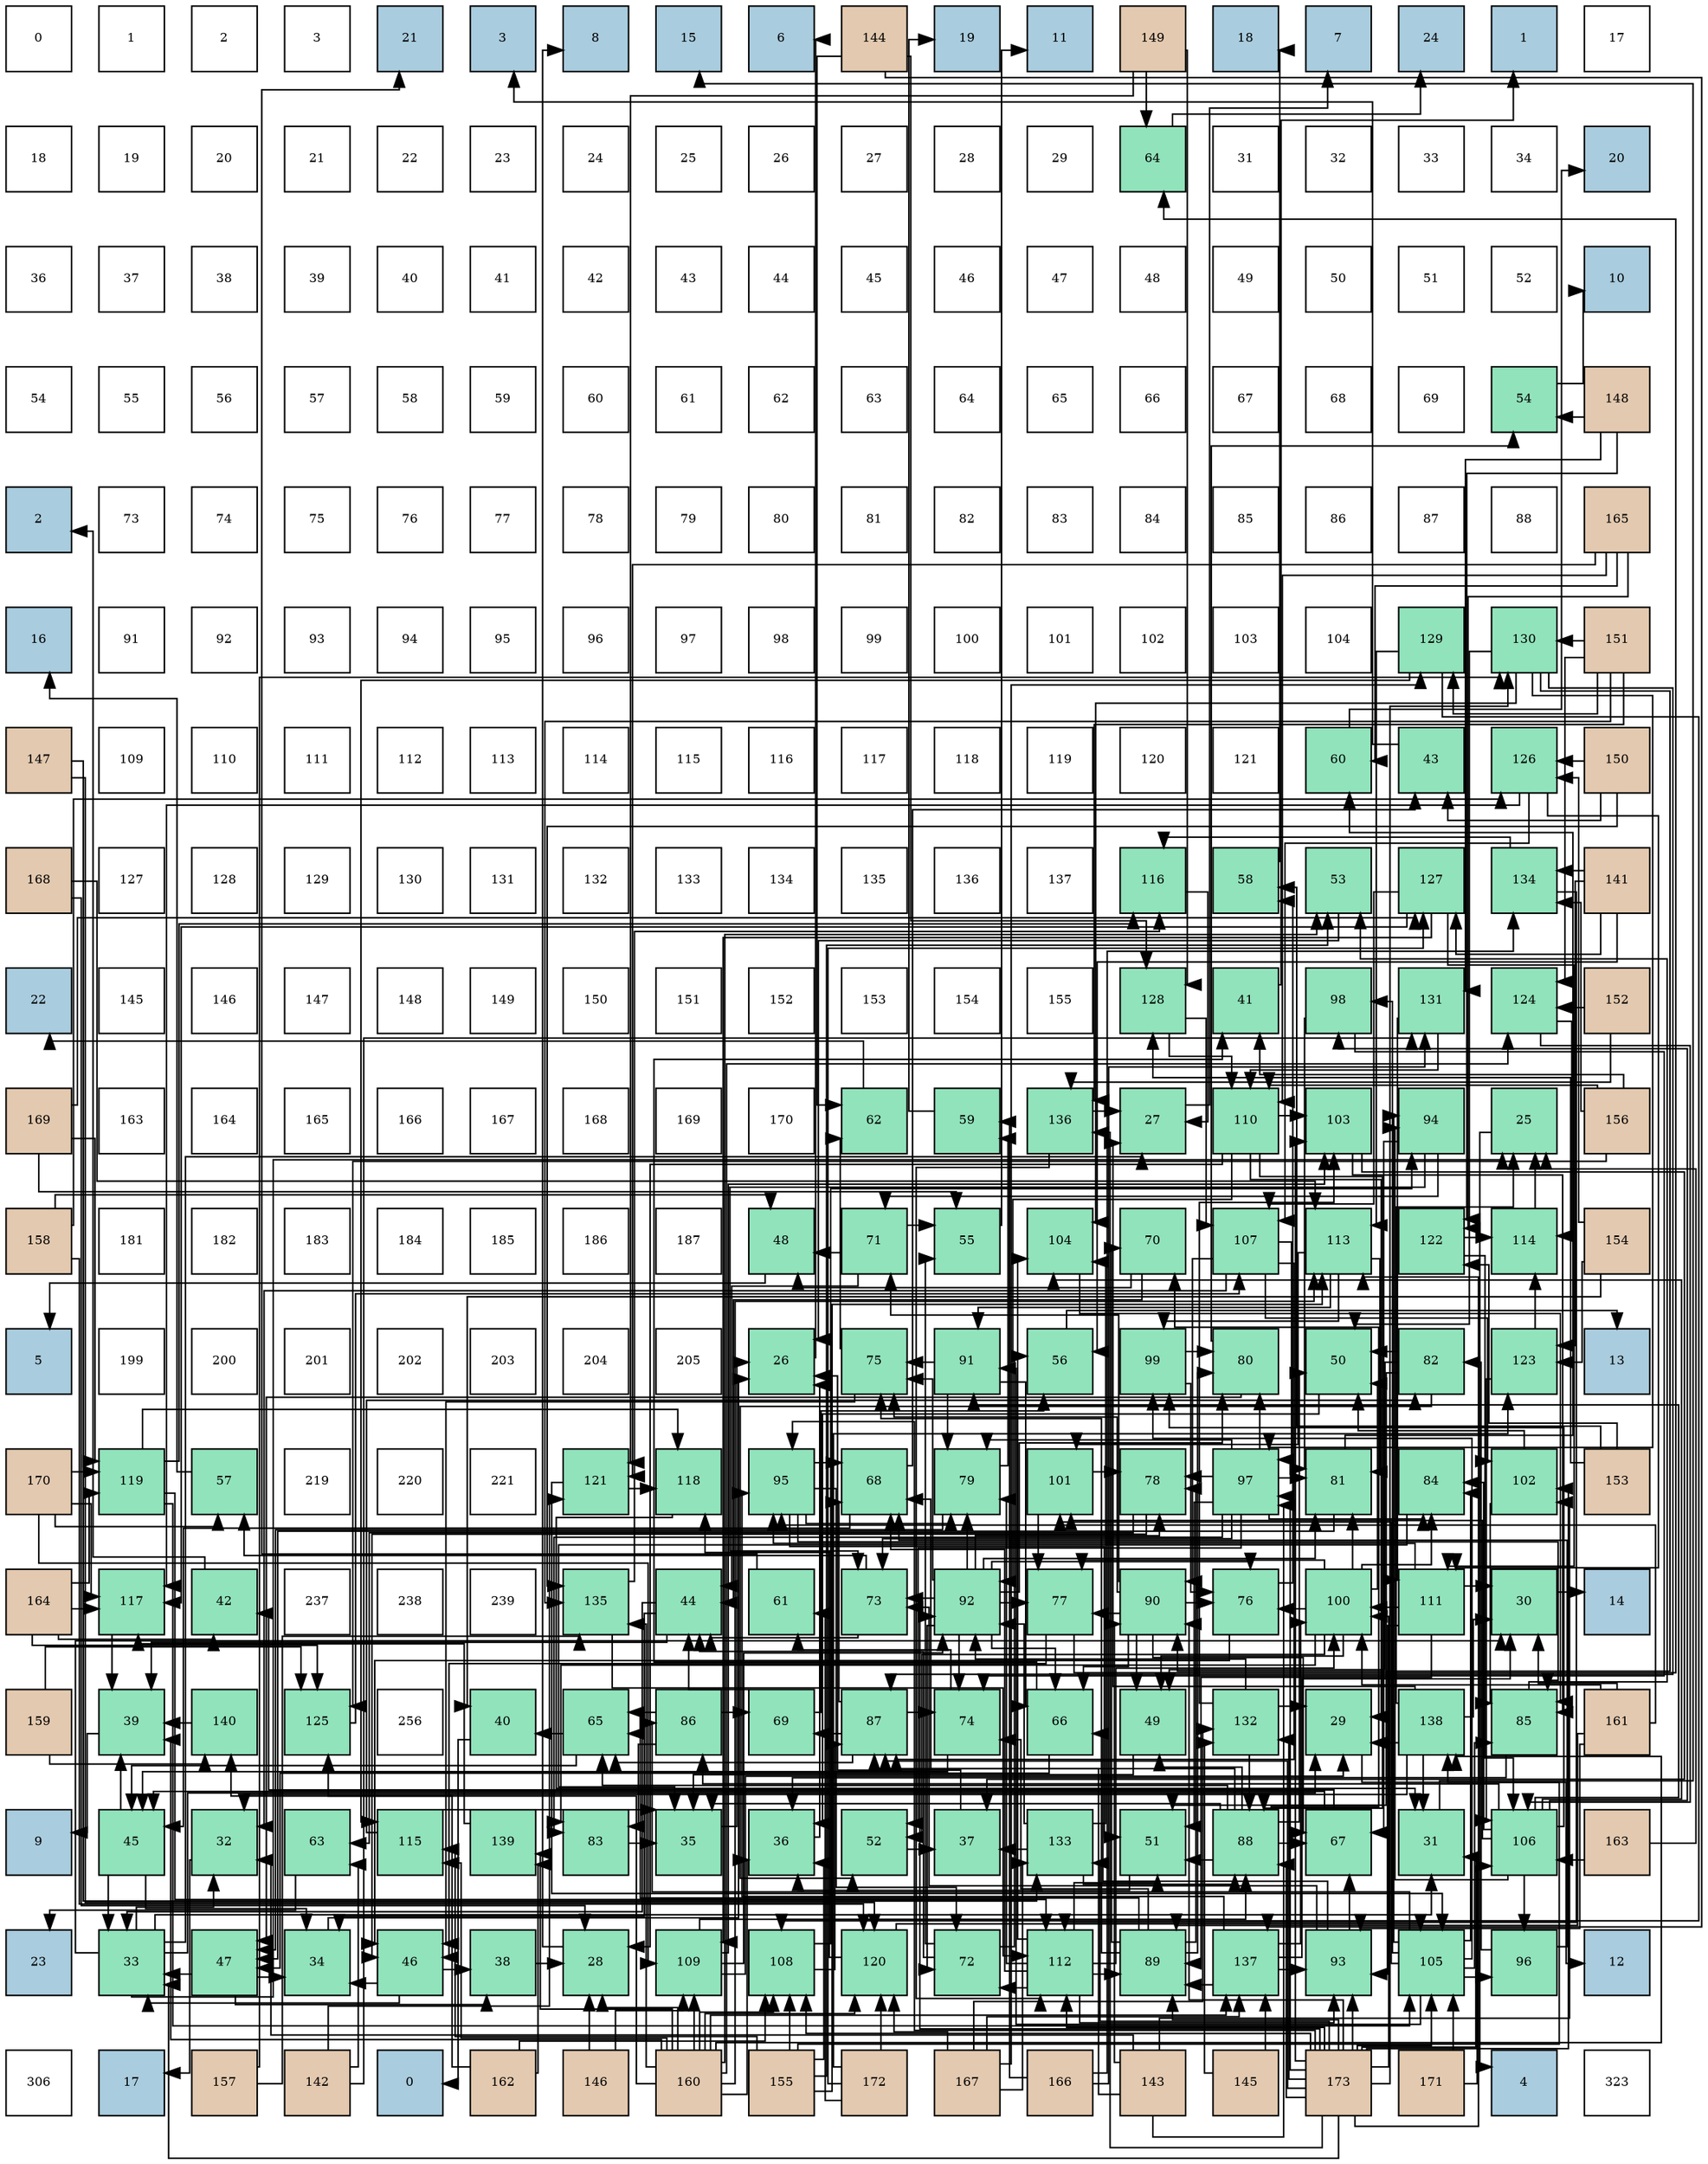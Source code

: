digraph layout{
 rankdir=TB;
 splines=ortho;
 node [style=filled shape=square fixedsize=true width=0.6];
0[label="0", fontsize=8, fillcolor="#ffffff"];
1[label="1", fontsize=8, fillcolor="#ffffff"];
2[label="2", fontsize=8, fillcolor="#ffffff"];
3[label="3", fontsize=8, fillcolor="#ffffff"];
4[label="21", fontsize=8, fillcolor="#a9ccde"];
5[label="3", fontsize=8, fillcolor="#a9ccde"];
6[label="8", fontsize=8, fillcolor="#a9ccde"];
7[label="15", fontsize=8, fillcolor="#a9ccde"];
8[label="6", fontsize=8, fillcolor="#a9ccde"];
9[label="144", fontsize=8, fillcolor="#e3c9af"];
10[label="19", fontsize=8, fillcolor="#a9ccde"];
11[label="11", fontsize=8, fillcolor="#a9ccde"];
12[label="149", fontsize=8, fillcolor="#e3c9af"];
13[label="18", fontsize=8, fillcolor="#a9ccde"];
14[label="7", fontsize=8, fillcolor="#a9ccde"];
15[label="24", fontsize=8, fillcolor="#a9ccde"];
16[label="1", fontsize=8, fillcolor="#a9ccde"];
17[label="17", fontsize=8, fillcolor="#ffffff"];
18[label="18", fontsize=8, fillcolor="#ffffff"];
19[label="19", fontsize=8, fillcolor="#ffffff"];
20[label="20", fontsize=8, fillcolor="#ffffff"];
21[label="21", fontsize=8, fillcolor="#ffffff"];
22[label="22", fontsize=8, fillcolor="#ffffff"];
23[label="23", fontsize=8, fillcolor="#ffffff"];
24[label="24", fontsize=8, fillcolor="#ffffff"];
25[label="25", fontsize=8, fillcolor="#ffffff"];
26[label="26", fontsize=8, fillcolor="#ffffff"];
27[label="27", fontsize=8, fillcolor="#ffffff"];
28[label="28", fontsize=8, fillcolor="#ffffff"];
29[label="29", fontsize=8, fillcolor="#ffffff"];
30[label="64", fontsize=8, fillcolor="#91e3bb"];
31[label="31", fontsize=8, fillcolor="#ffffff"];
32[label="32", fontsize=8, fillcolor="#ffffff"];
33[label="33", fontsize=8, fillcolor="#ffffff"];
34[label="34", fontsize=8, fillcolor="#ffffff"];
35[label="20", fontsize=8, fillcolor="#a9ccde"];
36[label="36", fontsize=8, fillcolor="#ffffff"];
37[label="37", fontsize=8, fillcolor="#ffffff"];
38[label="38", fontsize=8, fillcolor="#ffffff"];
39[label="39", fontsize=8, fillcolor="#ffffff"];
40[label="40", fontsize=8, fillcolor="#ffffff"];
41[label="41", fontsize=8, fillcolor="#ffffff"];
42[label="42", fontsize=8, fillcolor="#ffffff"];
43[label="43", fontsize=8, fillcolor="#ffffff"];
44[label="44", fontsize=8, fillcolor="#ffffff"];
45[label="45", fontsize=8, fillcolor="#ffffff"];
46[label="46", fontsize=8, fillcolor="#ffffff"];
47[label="47", fontsize=8, fillcolor="#ffffff"];
48[label="48", fontsize=8, fillcolor="#ffffff"];
49[label="49", fontsize=8, fillcolor="#ffffff"];
50[label="50", fontsize=8, fillcolor="#ffffff"];
51[label="51", fontsize=8, fillcolor="#ffffff"];
52[label="52", fontsize=8, fillcolor="#ffffff"];
53[label="10", fontsize=8, fillcolor="#a9ccde"];
54[label="54", fontsize=8, fillcolor="#ffffff"];
55[label="55", fontsize=8, fillcolor="#ffffff"];
56[label="56", fontsize=8, fillcolor="#ffffff"];
57[label="57", fontsize=8, fillcolor="#ffffff"];
58[label="58", fontsize=8, fillcolor="#ffffff"];
59[label="59", fontsize=8, fillcolor="#ffffff"];
60[label="60", fontsize=8, fillcolor="#ffffff"];
61[label="61", fontsize=8, fillcolor="#ffffff"];
62[label="62", fontsize=8, fillcolor="#ffffff"];
63[label="63", fontsize=8, fillcolor="#ffffff"];
64[label="64", fontsize=8, fillcolor="#ffffff"];
65[label="65", fontsize=8, fillcolor="#ffffff"];
66[label="66", fontsize=8, fillcolor="#ffffff"];
67[label="67", fontsize=8, fillcolor="#ffffff"];
68[label="68", fontsize=8, fillcolor="#ffffff"];
69[label="69", fontsize=8, fillcolor="#ffffff"];
70[label="54", fontsize=8, fillcolor="#91e3bb"];
71[label="148", fontsize=8, fillcolor="#e3c9af"];
72[label="2", fontsize=8, fillcolor="#a9ccde"];
73[label="73", fontsize=8, fillcolor="#ffffff"];
74[label="74", fontsize=8, fillcolor="#ffffff"];
75[label="75", fontsize=8, fillcolor="#ffffff"];
76[label="76", fontsize=8, fillcolor="#ffffff"];
77[label="77", fontsize=8, fillcolor="#ffffff"];
78[label="78", fontsize=8, fillcolor="#ffffff"];
79[label="79", fontsize=8, fillcolor="#ffffff"];
80[label="80", fontsize=8, fillcolor="#ffffff"];
81[label="81", fontsize=8, fillcolor="#ffffff"];
82[label="82", fontsize=8, fillcolor="#ffffff"];
83[label="83", fontsize=8, fillcolor="#ffffff"];
84[label="84", fontsize=8, fillcolor="#ffffff"];
85[label="85", fontsize=8, fillcolor="#ffffff"];
86[label="86", fontsize=8, fillcolor="#ffffff"];
87[label="87", fontsize=8, fillcolor="#ffffff"];
88[label="88", fontsize=8, fillcolor="#ffffff"];
89[label="165", fontsize=8, fillcolor="#e3c9af"];
90[label="16", fontsize=8, fillcolor="#a9ccde"];
91[label="91", fontsize=8, fillcolor="#ffffff"];
92[label="92", fontsize=8, fillcolor="#ffffff"];
93[label="93", fontsize=8, fillcolor="#ffffff"];
94[label="94", fontsize=8, fillcolor="#ffffff"];
95[label="95", fontsize=8, fillcolor="#ffffff"];
96[label="96", fontsize=8, fillcolor="#ffffff"];
97[label="97", fontsize=8, fillcolor="#ffffff"];
98[label="98", fontsize=8, fillcolor="#ffffff"];
99[label="99", fontsize=8, fillcolor="#ffffff"];
100[label="100", fontsize=8, fillcolor="#ffffff"];
101[label="101", fontsize=8, fillcolor="#ffffff"];
102[label="102", fontsize=8, fillcolor="#ffffff"];
103[label="103", fontsize=8, fillcolor="#ffffff"];
104[label="104", fontsize=8, fillcolor="#ffffff"];
105[label="129", fontsize=8, fillcolor="#91e3bb"];
106[label="130", fontsize=8, fillcolor="#91e3bb"];
107[label="151", fontsize=8, fillcolor="#e3c9af"];
108[label="147", fontsize=8, fillcolor="#e3c9af"];
109[label="109", fontsize=8, fillcolor="#ffffff"];
110[label="110", fontsize=8, fillcolor="#ffffff"];
111[label="111", fontsize=8, fillcolor="#ffffff"];
112[label="112", fontsize=8, fillcolor="#ffffff"];
113[label="113", fontsize=8, fillcolor="#ffffff"];
114[label="114", fontsize=8, fillcolor="#ffffff"];
115[label="115", fontsize=8, fillcolor="#ffffff"];
116[label="116", fontsize=8, fillcolor="#ffffff"];
117[label="117", fontsize=8, fillcolor="#ffffff"];
118[label="118", fontsize=8, fillcolor="#ffffff"];
119[label="119", fontsize=8, fillcolor="#ffffff"];
120[label="120", fontsize=8, fillcolor="#ffffff"];
121[label="121", fontsize=8, fillcolor="#ffffff"];
122[label="60", fontsize=8, fillcolor="#91e3bb"];
123[label="43", fontsize=8, fillcolor="#91e3bb"];
124[label="126", fontsize=8, fillcolor="#91e3bb"];
125[label="150", fontsize=8, fillcolor="#e3c9af"];
126[label="168", fontsize=8, fillcolor="#e3c9af"];
127[label="127", fontsize=8, fillcolor="#ffffff"];
128[label="128", fontsize=8, fillcolor="#ffffff"];
129[label="129", fontsize=8, fillcolor="#ffffff"];
130[label="130", fontsize=8, fillcolor="#ffffff"];
131[label="131", fontsize=8, fillcolor="#ffffff"];
132[label="132", fontsize=8, fillcolor="#ffffff"];
133[label="133", fontsize=8, fillcolor="#ffffff"];
134[label="134", fontsize=8, fillcolor="#ffffff"];
135[label="135", fontsize=8, fillcolor="#ffffff"];
136[label="136", fontsize=8, fillcolor="#ffffff"];
137[label="137", fontsize=8, fillcolor="#ffffff"];
138[label="116", fontsize=8, fillcolor="#91e3bb"];
139[label="58", fontsize=8, fillcolor="#91e3bb"];
140[label="53", fontsize=8, fillcolor="#91e3bb"];
141[label="127", fontsize=8, fillcolor="#91e3bb"];
142[label="134", fontsize=8, fillcolor="#91e3bb"];
143[label="141", fontsize=8, fillcolor="#e3c9af"];
144[label="22", fontsize=8, fillcolor="#a9ccde"];
145[label="145", fontsize=8, fillcolor="#ffffff"];
146[label="146", fontsize=8, fillcolor="#ffffff"];
147[label="147", fontsize=8, fillcolor="#ffffff"];
148[label="148", fontsize=8, fillcolor="#ffffff"];
149[label="149", fontsize=8, fillcolor="#ffffff"];
150[label="150", fontsize=8, fillcolor="#ffffff"];
151[label="151", fontsize=8, fillcolor="#ffffff"];
152[label="152", fontsize=8, fillcolor="#ffffff"];
153[label="153", fontsize=8, fillcolor="#ffffff"];
154[label="154", fontsize=8, fillcolor="#ffffff"];
155[label="155", fontsize=8, fillcolor="#ffffff"];
156[label="128", fontsize=8, fillcolor="#91e3bb"];
157[label="41", fontsize=8, fillcolor="#91e3bb"];
158[label="98", fontsize=8, fillcolor="#91e3bb"];
159[label="131", fontsize=8, fillcolor="#91e3bb"];
160[label="124", fontsize=8, fillcolor="#91e3bb"];
161[label="152", fontsize=8, fillcolor="#e3c9af"];
162[label="169", fontsize=8, fillcolor="#e3c9af"];
163[label="163", fontsize=8, fillcolor="#ffffff"];
164[label="164", fontsize=8, fillcolor="#ffffff"];
165[label="165", fontsize=8, fillcolor="#ffffff"];
166[label="166", fontsize=8, fillcolor="#ffffff"];
167[label="167", fontsize=8, fillcolor="#ffffff"];
168[label="168", fontsize=8, fillcolor="#ffffff"];
169[label="169", fontsize=8, fillcolor="#ffffff"];
170[label="170", fontsize=8, fillcolor="#ffffff"];
171[label="62", fontsize=8, fillcolor="#91e3bb"];
172[label="59", fontsize=8, fillcolor="#91e3bb"];
173[label="136", fontsize=8, fillcolor="#91e3bb"];
174[label="27", fontsize=8, fillcolor="#91e3bb"];
175[label="110", fontsize=8, fillcolor="#91e3bb"];
176[label="103", fontsize=8, fillcolor="#91e3bb"];
177[label="94", fontsize=8, fillcolor="#91e3bb"];
178[label="25", fontsize=8, fillcolor="#91e3bb"];
179[label="156", fontsize=8, fillcolor="#e3c9af"];
180[label="158", fontsize=8, fillcolor="#e3c9af"];
181[label="181", fontsize=8, fillcolor="#ffffff"];
182[label="182", fontsize=8, fillcolor="#ffffff"];
183[label="183", fontsize=8, fillcolor="#ffffff"];
184[label="184", fontsize=8, fillcolor="#ffffff"];
185[label="185", fontsize=8, fillcolor="#ffffff"];
186[label="186", fontsize=8, fillcolor="#ffffff"];
187[label="187", fontsize=8, fillcolor="#ffffff"];
188[label="48", fontsize=8, fillcolor="#91e3bb"];
189[label="71", fontsize=8, fillcolor="#91e3bb"];
190[label="55", fontsize=8, fillcolor="#91e3bb"];
191[label="104", fontsize=8, fillcolor="#91e3bb"];
192[label="70", fontsize=8, fillcolor="#91e3bb"];
193[label="107", fontsize=8, fillcolor="#91e3bb"];
194[label="113", fontsize=8, fillcolor="#91e3bb"];
195[label="122", fontsize=8, fillcolor="#91e3bb"];
196[label="114", fontsize=8, fillcolor="#91e3bb"];
197[label="154", fontsize=8, fillcolor="#e3c9af"];
198[label="5", fontsize=8, fillcolor="#a9ccde"];
199[label="199", fontsize=8, fillcolor="#ffffff"];
200[label="200", fontsize=8, fillcolor="#ffffff"];
201[label="201", fontsize=8, fillcolor="#ffffff"];
202[label="202", fontsize=8, fillcolor="#ffffff"];
203[label="203", fontsize=8, fillcolor="#ffffff"];
204[label="204", fontsize=8, fillcolor="#ffffff"];
205[label="205", fontsize=8, fillcolor="#ffffff"];
206[label="26", fontsize=8, fillcolor="#91e3bb"];
207[label="75", fontsize=8, fillcolor="#91e3bb"];
208[label="91", fontsize=8, fillcolor="#91e3bb"];
209[label="56", fontsize=8, fillcolor="#91e3bb"];
210[label="99", fontsize=8, fillcolor="#91e3bb"];
211[label="80", fontsize=8, fillcolor="#91e3bb"];
212[label="50", fontsize=8, fillcolor="#91e3bb"];
213[label="82", fontsize=8, fillcolor="#91e3bb"];
214[label="123", fontsize=8, fillcolor="#91e3bb"];
215[label="13", fontsize=8, fillcolor="#a9ccde"];
216[label="170", fontsize=8, fillcolor="#e3c9af"];
217[label="119", fontsize=8, fillcolor="#91e3bb"];
218[label="57", fontsize=8, fillcolor="#91e3bb"];
219[label="219", fontsize=8, fillcolor="#ffffff"];
220[label="220", fontsize=8, fillcolor="#ffffff"];
221[label="221", fontsize=8, fillcolor="#ffffff"];
222[label="121", fontsize=8, fillcolor="#91e3bb"];
223[label="118", fontsize=8, fillcolor="#91e3bb"];
224[label="95", fontsize=8, fillcolor="#91e3bb"];
225[label="68", fontsize=8, fillcolor="#91e3bb"];
226[label="79", fontsize=8, fillcolor="#91e3bb"];
227[label="101", fontsize=8, fillcolor="#91e3bb"];
228[label="78", fontsize=8, fillcolor="#91e3bb"];
229[label="97", fontsize=8, fillcolor="#91e3bb"];
230[label="81", fontsize=8, fillcolor="#91e3bb"];
231[label="84", fontsize=8, fillcolor="#91e3bb"];
232[label="102", fontsize=8, fillcolor="#91e3bb"];
233[label="153", fontsize=8, fillcolor="#e3c9af"];
234[label="164", fontsize=8, fillcolor="#e3c9af"];
235[label="117", fontsize=8, fillcolor="#91e3bb"];
236[label="42", fontsize=8, fillcolor="#91e3bb"];
237[label="237", fontsize=8, fillcolor="#ffffff"];
238[label="238", fontsize=8, fillcolor="#ffffff"];
239[label="239", fontsize=8, fillcolor="#ffffff"];
240[label="135", fontsize=8, fillcolor="#91e3bb"];
241[label="44", fontsize=8, fillcolor="#91e3bb"];
242[label="61", fontsize=8, fillcolor="#91e3bb"];
243[label="73", fontsize=8, fillcolor="#91e3bb"];
244[label="92", fontsize=8, fillcolor="#91e3bb"];
245[label="77", fontsize=8, fillcolor="#91e3bb"];
246[label="90", fontsize=8, fillcolor="#91e3bb"];
247[label="76", fontsize=8, fillcolor="#91e3bb"];
248[label="100", fontsize=8, fillcolor="#91e3bb"];
249[label="111", fontsize=8, fillcolor="#91e3bb"];
250[label="30", fontsize=8, fillcolor="#91e3bb"];
251[label="14", fontsize=8, fillcolor="#a9ccde"];
252[label="159", fontsize=8, fillcolor="#e3c9af"];
253[label="39", fontsize=8, fillcolor="#91e3bb"];
254[label="140", fontsize=8, fillcolor="#91e3bb"];
255[label="125", fontsize=8, fillcolor="#91e3bb"];
256[label="256", fontsize=8, fillcolor="#ffffff"];
257[label="40", fontsize=8, fillcolor="#91e3bb"];
258[label="65", fontsize=8, fillcolor="#91e3bb"];
259[label="86", fontsize=8, fillcolor="#91e3bb"];
260[label="69", fontsize=8, fillcolor="#91e3bb"];
261[label="87", fontsize=8, fillcolor="#91e3bb"];
262[label="74", fontsize=8, fillcolor="#91e3bb"];
263[label="66", fontsize=8, fillcolor="#91e3bb"];
264[label="49", fontsize=8, fillcolor="#91e3bb"];
265[label="132", fontsize=8, fillcolor="#91e3bb"];
266[label="29", fontsize=8, fillcolor="#91e3bb"];
267[label="138", fontsize=8, fillcolor="#91e3bb"];
268[label="85", fontsize=8, fillcolor="#91e3bb"];
269[label="161", fontsize=8, fillcolor="#e3c9af"];
270[label="9", fontsize=8, fillcolor="#a9ccde"];
271[label="45", fontsize=8, fillcolor="#91e3bb"];
272[label="32", fontsize=8, fillcolor="#91e3bb"];
273[label="63", fontsize=8, fillcolor="#91e3bb"];
274[label="115", fontsize=8, fillcolor="#91e3bb"];
275[label="139", fontsize=8, fillcolor="#91e3bb"];
276[label="83", fontsize=8, fillcolor="#91e3bb"];
277[label="35", fontsize=8, fillcolor="#91e3bb"];
278[label="36", fontsize=8, fillcolor="#91e3bb"];
279[label="52", fontsize=8, fillcolor="#91e3bb"];
280[label="37", fontsize=8, fillcolor="#91e3bb"];
281[label="133", fontsize=8, fillcolor="#91e3bb"];
282[label="51", fontsize=8, fillcolor="#91e3bb"];
283[label="88", fontsize=8, fillcolor="#91e3bb"];
284[label="67", fontsize=8, fillcolor="#91e3bb"];
285[label="31", fontsize=8, fillcolor="#91e3bb"];
286[label="106", fontsize=8, fillcolor="#91e3bb"];
287[label="163", fontsize=8, fillcolor="#e3c9af"];
288[label="23", fontsize=8, fillcolor="#a9ccde"];
289[label="33", fontsize=8, fillcolor="#91e3bb"];
290[label="47", fontsize=8, fillcolor="#91e3bb"];
291[label="34", fontsize=8, fillcolor="#91e3bb"];
292[label="46", fontsize=8, fillcolor="#91e3bb"];
293[label="38", fontsize=8, fillcolor="#91e3bb"];
294[label="28", fontsize=8, fillcolor="#91e3bb"];
295[label="109", fontsize=8, fillcolor="#91e3bb"];
296[label="108", fontsize=8, fillcolor="#91e3bb"];
297[label="120", fontsize=8, fillcolor="#91e3bb"];
298[label="72", fontsize=8, fillcolor="#91e3bb"];
299[label="112", fontsize=8, fillcolor="#91e3bb"];
300[label="89", fontsize=8, fillcolor="#91e3bb"];
301[label="137", fontsize=8, fillcolor="#91e3bb"];
302[label="93", fontsize=8, fillcolor="#91e3bb"];
303[label="105", fontsize=8, fillcolor="#91e3bb"];
304[label="96", fontsize=8, fillcolor="#91e3bb"];
305[label="12", fontsize=8, fillcolor="#a9ccde"];
306[label="306", fontsize=8, fillcolor="#ffffff"];
307[label="17", fontsize=8, fillcolor="#a9ccde"];
308[label="157", fontsize=8, fillcolor="#e3c9af"];
309[label="142", fontsize=8, fillcolor="#e3c9af"];
310[label="0", fontsize=8, fillcolor="#a9ccde"];
311[label="162", fontsize=8, fillcolor="#e3c9af"];
312[label="146", fontsize=8, fillcolor="#e3c9af"];
313[label="160", fontsize=8, fillcolor="#e3c9af"];
314[label="155", fontsize=8, fillcolor="#e3c9af"];
315[label="172", fontsize=8, fillcolor="#e3c9af"];
316[label="167", fontsize=8, fillcolor="#e3c9af"];
317[label="166", fontsize=8, fillcolor="#e3c9af"];
318[label="143", fontsize=8, fillcolor="#e3c9af"];
319[label="145", fontsize=8, fillcolor="#e3c9af"];
320[label="173", fontsize=8, fillcolor="#e3c9af"];
321[label="171", fontsize=8, fillcolor="#e3c9af"];
322[label="4", fontsize=8, fillcolor="#a9ccde"];
323[label="323", fontsize=8, fillcolor="#ffffff"];
edge [constraint=false, style=vis];178 -> 322;
206 -> 8;
174 -> 14;
294 -> 6;
266 -> 305;
250 -> 251;
285 -> 7;
272 -> 307;
289 -> 178;
289 -> 174;
289 -> 266;
289 -> 250;
289 -> 285;
289 -> 272;
291 -> 206;
277 -> 206;
278 -> 206;
280 -> 206;
293 -> 294;
253 -> 270;
257 -> 310;
157 -> 16;
236 -> 72;
123 -> 5;
241 -> 289;
241 -> 291;
241 -> 253;
271 -> 289;
271 -> 291;
271 -> 253;
292 -> 289;
292 -> 291;
292 -> 293;
290 -> 289;
290 -> 291;
290 -> 293;
188 -> 198;
264 -> 277;
212 -> 278;
282 -> 278;
279 -> 280;
140 -> 206;
70 -> 53;
190 -> 11;
209 -> 215;
218 -> 90;
139 -> 13;
172 -> 10;
122 -> 35;
242 -> 4;
171 -> 144;
273 -> 288;
30 -> 15;
258 -> 257;
258 -> 271;
263 -> 157;
263 -> 290;
284 -> 236;
284 -> 271;
225 -> 123;
225 -> 271;
260 -> 241;
260 -> 209;
192 -> 241;
192 -> 188;
189 -> 241;
189 -> 188;
189 -> 190;
298 -> 241;
298 -> 190;
298 -> 209;
243 -> 241;
243 -> 218;
262 -> 271;
262 -> 242;
207 -> 292;
207 -> 171;
247 -> 292;
247 -> 139;
245 -> 292;
245 -> 30;
228 -> 292;
228 -> 273;
226 -> 290;
226 -> 172;
211 -> 290;
211 -> 70;
230 -> 290;
230 -> 122;
213 -> 264;
213 -> 212;
213 -> 282;
213 -> 279;
276 -> 277;
231 -> 277;
268 -> 278;
268 -> 140;
259 -> 258;
259 -> 260;
259 -> 276;
261 -> 258;
261 -> 225;
261 -> 260;
261 -> 262;
283 -> 277;
283 -> 264;
283 -> 212;
283 -> 282;
283 -> 258;
283 -> 284;
283 -> 225;
283 -> 192;
300 -> 258;
300 -> 192;
300 -> 262;
300 -> 207;
300 -> 228;
300 -> 211;
246 -> 264;
246 -> 263;
246 -> 284;
246 -> 189;
246 -> 207;
246 -> 247;
246 -> 245;
208 -> 263;
208 -> 207;
208 -> 226;
244 -> 263;
244 -> 298;
244 -> 243;
244 -> 262;
244 -> 207;
244 -> 247;
244 -> 245;
244 -> 228;
244 -> 226;
244 -> 211;
244 -> 230;
302 -> 263;
302 -> 284;
302 -> 243;
177 -> 284;
177 -> 189;
177 -> 243;
224 -> 282;
224 -> 225;
224 -> 298;
224 -> 226;
224 -> 268;
304 -> 225;
304 -> 213;
229 -> 282;
229 -> 279;
229 -> 243;
229 -> 228;
229 -> 226;
229 -> 211;
229 -> 230;
229 -> 276;
229 -> 231;
158 -> 262;
158 -> 230;
210 -> 247;
210 -> 211;
248 -> 264;
248 -> 212;
248 -> 279;
248 -> 247;
248 -> 245;
248 -> 230;
248 -> 276;
248 -> 231;
227 -> 245;
227 -> 228;
232 -> 212;
232 -> 268;
176 -> 280;
176 -> 268;
191 -> 268;
303 -> 231;
303 -> 268;
303 -> 259;
303 -> 208;
303 -> 177;
303 -> 304;
303 -> 158;
303 -> 210;
303 -> 227;
286 -> 231;
286 -> 259;
286 -> 208;
286 -> 177;
286 -> 304;
286 -> 158;
286 -> 210;
286 -> 227;
286 -> 191;
193 -> 272;
193 -> 261;
193 -> 246;
193 -> 229;
193 -> 232;
296 -> 261;
296 -> 177;
295 -> 266;
295 -> 283;
295 -> 244;
295 -> 176;
175 -> 294;
175 -> 266;
175 -> 283;
175 -> 244;
175 -> 176;
249 -> 250;
249 -> 300;
249 -> 302;
249 -> 224;
249 -> 248;
299 -> 282;
299 -> 225;
299 -> 298;
299 -> 226;
299 -> 300;
299 -> 302;
299 -> 248;
299 -> 191;
194 -> 230;
194 -> 208;
194 -> 210;
194 -> 227;
196 -> 178;
274 -> 277;
274 -> 213;
138 -> 174;
235 -> 253;
223 -> 285;
217 -> 303;
217 -> 299;
217 -> 138;
217 -> 223;
297 -> 303;
297 -> 223;
222 -> 303;
222 -> 223;
195 -> 286;
195 -> 196;
214 -> 286;
214 -> 196;
160 -> 286;
160 -> 196;
255 -> 193;
124 -> 193;
124 -> 249;
124 -> 235;
141 -> 193;
141 -> 295;
141 -> 249;
141 -> 235;
156 -> 193;
156 -> 175;
105 -> 296;
105 -> 194;
105 -> 274;
106 -> 212;
106 -> 261;
106 -> 246;
106 -> 229;
106 -> 191;
159 -> 175;
159 -> 249;
265 -> 266;
265 -> 283;
265 -> 244;
265 -> 176;
281 -> 280;
281 -> 283;
281 -> 244;
281 -> 191;
142 -> 299;
142 -> 138;
240 -> 299;
240 -> 138;
173 -> 174;
173 -> 299;
301 -> 250;
301 -> 300;
301 -> 302;
301 -> 224;
301 -> 248;
267 -> 178;
267 -> 174;
267 -> 266;
267 -> 250;
267 -> 285;
267 -> 272;
275 -> 235;
254 -> 253;
143 -> 209;
143 -> 214;
143 -> 141;
143 -> 142;
309 -> 273;
309 -> 222;
309 -> 159;
318 -> 272;
318 -> 261;
318 -> 246;
318 -> 229;
318 -> 232;
9 -> 171;
9 -> 156;
9 -> 301;
319 -> 265;
319 -> 301;
312 -> 294;
312 -> 295;
108 -> 297;
108 -> 281;
71 -> 70;
71 -> 195;
71 -> 159;
12 -> 30;
12 -> 222;
12 -> 156;
125 -> 123;
125 -> 124;
125 -> 240;
107 -> 160;
107 -> 105;
107 -> 106;
107 -> 240;
107 -> 173;
161 -> 160;
161 -> 173;
233 -> 139;
233 -> 195;
233 -> 156;
197 -> 257;
197 -> 214;
197 -> 124;
314 -> 278;
314 -> 140;
314 -> 296;
314 -> 194;
314 -> 274;
314 -> 267;
179 -> 157;
179 -> 175;
179 -> 255;
179 -> 142;
308 -> 106;
308 -> 240;
180 -> 188;
180 -> 297;
180 -> 124;
252 -> 255;
252 -> 254;
313 -> 294;
313 -> 278;
313 -> 253;
313 -> 140;
313 -> 296;
313 -> 295;
313 -> 194;
313 -> 274;
313 -> 297;
313 -> 160;
313 -> 255;
313 -> 240;
313 -> 301;
313 -> 267;
313 -> 275;
269 -> 250;
269 -> 300;
269 -> 302;
269 -> 224;
269 -> 248;
311 -> 296;
311 -> 275;
311 -> 254;
287 -> 178;
287 -> 286;
234 -> 236;
234 -> 235;
234 -> 217;
234 -> 255;
89 -> 122;
89 -> 175;
89 -> 222;
89 -> 195;
317 -> 172;
317 -> 159;
317 -> 142;
316 -> 297;
316 -> 105;
316 -> 265;
316 -> 281;
316 -> 301;
126 -> 294;
126 -> 194;
162 -> 190;
162 -> 217;
162 -> 141;
216 -> 218;
216 -> 295;
216 -> 235;
216 -> 217;
321 -> 285;
321 -> 303;
315 -> 242;
315 -> 297;
315 -> 214;
315 -> 141;
320 -> 289;
320 -> 261;
320 -> 283;
320 -> 300;
320 -> 246;
320 -> 244;
320 -> 302;
320 -> 224;
320 -> 229;
320 -> 248;
320 -> 232;
320 -> 176;
320 -> 303;
320 -> 286;
320 -> 296;
320 -> 299;
320 -> 194;
320 -> 106;
320 -> 265;
320 -> 281;
320 -> 173;
edge [constraint=true, style=invis];
0 -> 18 -> 36 -> 54 -> 72 -> 90 -> 108 -> 126 -> 144 -> 162 -> 180 -> 198 -> 216 -> 234 -> 252 -> 270 -> 288 -> 306;
1 -> 19 -> 37 -> 55 -> 73 -> 91 -> 109 -> 127 -> 145 -> 163 -> 181 -> 199 -> 217 -> 235 -> 253 -> 271 -> 289 -> 307;
2 -> 20 -> 38 -> 56 -> 74 -> 92 -> 110 -> 128 -> 146 -> 164 -> 182 -> 200 -> 218 -> 236 -> 254 -> 272 -> 290 -> 308;
3 -> 21 -> 39 -> 57 -> 75 -> 93 -> 111 -> 129 -> 147 -> 165 -> 183 -> 201 -> 219 -> 237 -> 255 -> 273 -> 291 -> 309;
4 -> 22 -> 40 -> 58 -> 76 -> 94 -> 112 -> 130 -> 148 -> 166 -> 184 -> 202 -> 220 -> 238 -> 256 -> 274 -> 292 -> 310;
5 -> 23 -> 41 -> 59 -> 77 -> 95 -> 113 -> 131 -> 149 -> 167 -> 185 -> 203 -> 221 -> 239 -> 257 -> 275 -> 293 -> 311;
6 -> 24 -> 42 -> 60 -> 78 -> 96 -> 114 -> 132 -> 150 -> 168 -> 186 -> 204 -> 222 -> 240 -> 258 -> 276 -> 294 -> 312;
7 -> 25 -> 43 -> 61 -> 79 -> 97 -> 115 -> 133 -> 151 -> 169 -> 187 -> 205 -> 223 -> 241 -> 259 -> 277 -> 295 -> 313;
8 -> 26 -> 44 -> 62 -> 80 -> 98 -> 116 -> 134 -> 152 -> 170 -> 188 -> 206 -> 224 -> 242 -> 260 -> 278 -> 296 -> 314;
9 -> 27 -> 45 -> 63 -> 81 -> 99 -> 117 -> 135 -> 153 -> 171 -> 189 -> 207 -> 225 -> 243 -> 261 -> 279 -> 297 -> 315;
10 -> 28 -> 46 -> 64 -> 82 -> 100 -> 118 -> 136 -> 154 -> 172 -> 190 -> 208 -> 226 -> 244 -> 262 -> 280 -> 298 -> 316;
11 -> 29 -> 47 -> 65 -> 83 -> 101 -> 119 -> 137 -> 155 -> 173 -> 191 -> 209 -> 227 -> 245 -> 263 -> 281 -> 299 -> 317;
12 -> 30 -> 48 -> 66 -> 84 -> 102 -> 120 -> 138 -> 156 -> 174 -> 192 -> 210 -> 228 -> 246 -> 264 -> 282 -> 300 -> 318;
13 -> 31 -> 49 -> 67 -> 85 -> 103 -> 121 -> 139 -> 157 -> 175 -> 193 -> 211 -> 229 -> 247 -> 265 -> 283 -> 301 -> 319;
14 -> 32 -> 50 -> 68 -> 86 -> 104 -> 122 -> 140 -> 158 -> 176 -> 194 -> 212 -> 230 -> 248 -> 266 -> 284 -> 302 -> 320;
15 -> 33 -> 51 -> 69 -> 87 -> 105 -> 123 -> 141 -> 159 -> 177 -> 195 -> 213 -> 231 -> 249 -> 267 -> 285 -> 303 -> 321;
16 -> 34 -> 52 -> 70 -> 88 -> 106 -> 124 -> 142 -> 160 -> 178 -> 196 -> 214 -> 232 -> 250 -> 268 -> 286 -> 304 -> 322;
17 -> 35 -> 53 -> 71 -> 89 -> 107 -> 125 -> 143 -> 161 -> 179 -> 197 -> 215 -> 233 -> 251 -> 269 -> 287 -> 305 -> 323;
rank = same {0 -> 1 -> 2 -> 3 -> 4 -> 5 -> 6 -> 7 -> 8 -> 9 -> 10 -> 11 -> 12 -> 13 -> 14 -> 15 -> 16 -> 17};
rank = same {18 -> 19 -> 20 -> 21 -> 22 -> 23 -> 24 -> 25 -> 26 -> 27 -> 28 -> 29 -> 30 -> 31 -> 32 -> 33 -> 34 -> 35};
rank = same {36 -> 37 -> 38 -> 39 -> 40 -> 41 -> 42 -> 43 -> 44 -> 45 -> 46 -> 47 -> 48 -> 49 -> 50 -> 51 -> 52 -> 53};
rank = same {54 -> 55 -> 56 -> 57 -> 58 -> 59 -> 60 -> 61 -> 62 -> 63 -> 64 -> 65 -> 66 -> 67 -> 68 -> 69 -> 70 -> 71};
rank = same {72 -> 73 -> 74 -> 75 -> 76 -> 77 -> 78 -> 79 -> 80 -> 81 -> 82 -> 83 -> 84 -> 85 -> 86 -> 87 -> 88 -> 89};
rank = same {90 -> 91 -> 92 -> 93 -> 94 -> 95 -> 96 -> 97 -> 98 -> 99 -> 100 -> 101 -> 102 -> 103 -> 104 -> 105 -> 106 -> 107};
rank = same {108 -> 109 -> 110 -> 111 -> 112 -> 113 -> 114 -> 115 -> 116 -> 117 -> 118 -> 119 -> 120 -> 121 -> 122 -> 123 -> 124 -> 125};
rank = same {126 -> 127 -> 128 -> 129 -> 130 -> 131 -> 132 -> 133 -> 134 -> 135 -> 136 -> 137 -> 138 -> 139 -> 140 -> 141 -> 142 -> 143};
rank = same {144 -> 145 -> 146 -> 147 -> 148 -> 149 -> 150 -> 151 -> 152 -> 153 -> 154 -> 155 -> 156 -> 157 -> 158 -> 159 -> 160 -> 161};
rank = same {162 -> 163 -> 164 -> 165 -> 166 -> 167 -> 168 -> 169 -> 170 -> 171 -> 172 -> 173 -> 174 -> 175 -> 176 -> 177 -> 178 -> 179};
rank = same {180 -> 181 -> 182 -> 183 -> 184 -> 185 -> 186 -> 187 -> 188 -> 189 -> 190 -> 191 -> 192 -> 193 -> 194 -> 195 -> 196 -> 197};
rank = same {198 -> 199 -> 200 -> 201 -> 202 -> 203 -> 204 -> 205 -> 206 -> 207 -> 208 -> 209 -> 210 -> 211 -> 212 -> 213 -> 214 -> 215};
rank = same {216 -> 217 -> 218 -> 219 -> 220 -> 221 -> 222 -> 223 -> 224 -> 225 -> 226 -> 227 -> 228 -> 229 -> 230 -> 231 -> 232 -> 233};
rank = same {234 -> 235 -> 236 -> 237 -> 238 -> 239 -> 240 -> 241 -> 242 -> 243 -> 244 -> 245 -> 246 -> 247 -> 248 -> 249 -> 250 -> 251};
rank = same {252 -> 253 -> 254 -> 255 -> 256 -> 257 -> 258 -> 259 -> 260 -> 261 -> 262 -> 263 -> 264 -> 265 -> 266 -> 267 -> 268 -> 269};
rank = same {270 -> 271 -> 272 -> 273 -> 274 -> 275 -> 276 -> 277 -> 278 -> 279 -> 280 -> 281 -> 282 -> 283 -> 284 -> 285 -> 286 -> 287};
rank = same {288 -> 289 -> 290 -> 291 -> 292 -> 293 -> 294 -> 295 -> 296 -> 297 -> 298 -> 299 -> 300 -> 301 -> 302 -> 303 -> 304 -> 305};
rank = same {306 -> 307 -> 308 -> 309 -> 310 -> 311 -> 312 -> 313 -> 314 -> 315 -> 316 -> 317 -> 318 -> 319 -> 320 -> 321 -> 322 -> 323};
}